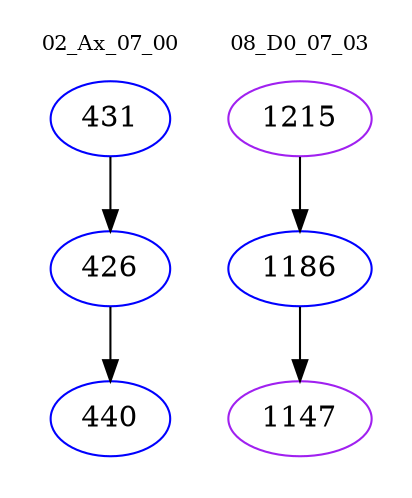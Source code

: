 digraph{
subgraph cluster_0 {
color = white
label = "02_Ax_07_00";
fontsize=10;
T0_431 [label="431", color="blue"]
T0_431 -> T0_426 [color="black"]
T0_426 [label="426", color="blue"]
T0_426 -> T0_440 [color="black"]
T0_440 [label="440", color="blue"]
}
subgraph cluster_1 {
color = white
label = "08_D0_07_03";
fontsize=10;
T1_1215 [label="1215", color="purple"]
T1_1215 -> T1_1186 [color="black"]
T1_1186 [label="1186", color="blue"]
T1_1186 -> T1_1147 [color="black"]
T1_1147 [label="1147", color="purple"]
}
}
